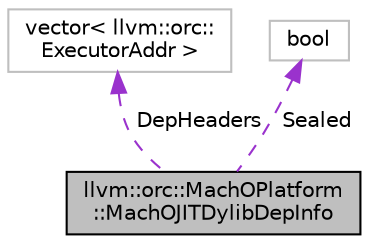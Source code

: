 digraph "llvm::orc::MachOPlatform::MachOJITDylibDepInfo"
{
 // LATEX_PDF_SIZE
  bgcolor="transparent";
  edge [fontname="Helvetica",fontsize="10",labelfontname="Helvetica",labelfontsize="10"];
  node [fontname="Helvetica",fontsize="10",shape=record];
  Node1 [label="llvm::orc::MachOPlatform\l::MachOJITDylibDepInfo",height=0.2,width=0.4,color="black", fillcolor="grey75", style="filled", fontcolor="black",tooltip=" "];
  Node2 -> Node1 [dir="back",color="darkorchid3",fontsize="10",style="dashed",label=" DepHeaders" ,fontname="Helvetica"];
  Node2 [label="vector\< llvm::orc::\lExecutorAddr \>",height=0.2,width=0.4,color="grey75",tooltip=" "];
  Node3 -> Node1 [dir="back",color="darkorchid3",fontsize="10",style="dashed",label=" Sealed" ,fontname="Helvetica"];
  Node3 [label="bool",height=0.2,width=0.4,color="grey75",tooltip=" "];
}
